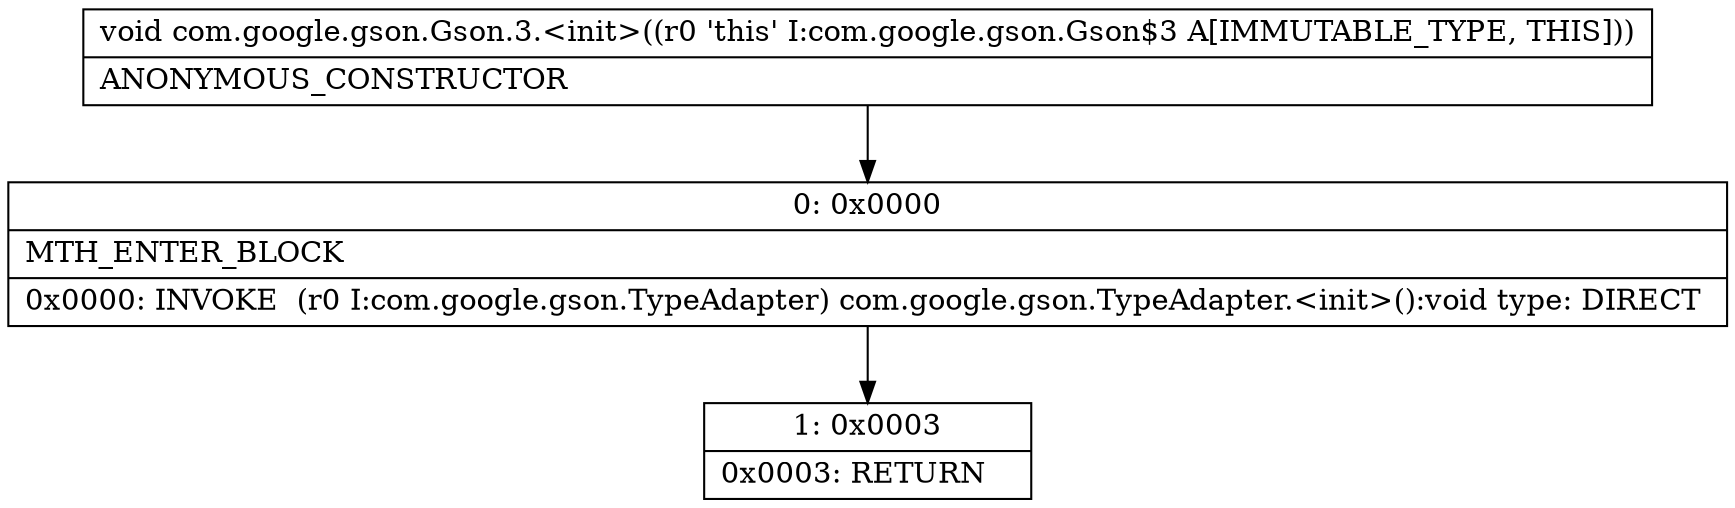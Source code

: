 digraph "CFG forcom.google.gson.Gson.3.\<init\>()V" {
Node_0 [shape=record,label="{0\:\ 0x0000|MTH_ENTER_BLOCK\l|0x0000: INVOKE  (r0 I:com.google.gson.TypeAdapter) com.google.gson.TypeAdapter.\<init\>():void type: DIRECT \l}"];
Node_1 [shape=record,label="{1\:\ 0x0003|0x0003: RETURN   \l}"];
MethodNode[shape=record,label="{void com.google.gson.Gson.3.\<init\>((r0 'this' I:com.google.gson.Gson$3 A[IMMUTABLE_TYPE, THIS]))  | ANONYMOUS_CONSTRUCTOR\l}"];
MethodNode -> Node_0;
Node_0 -> Node_1;
}

